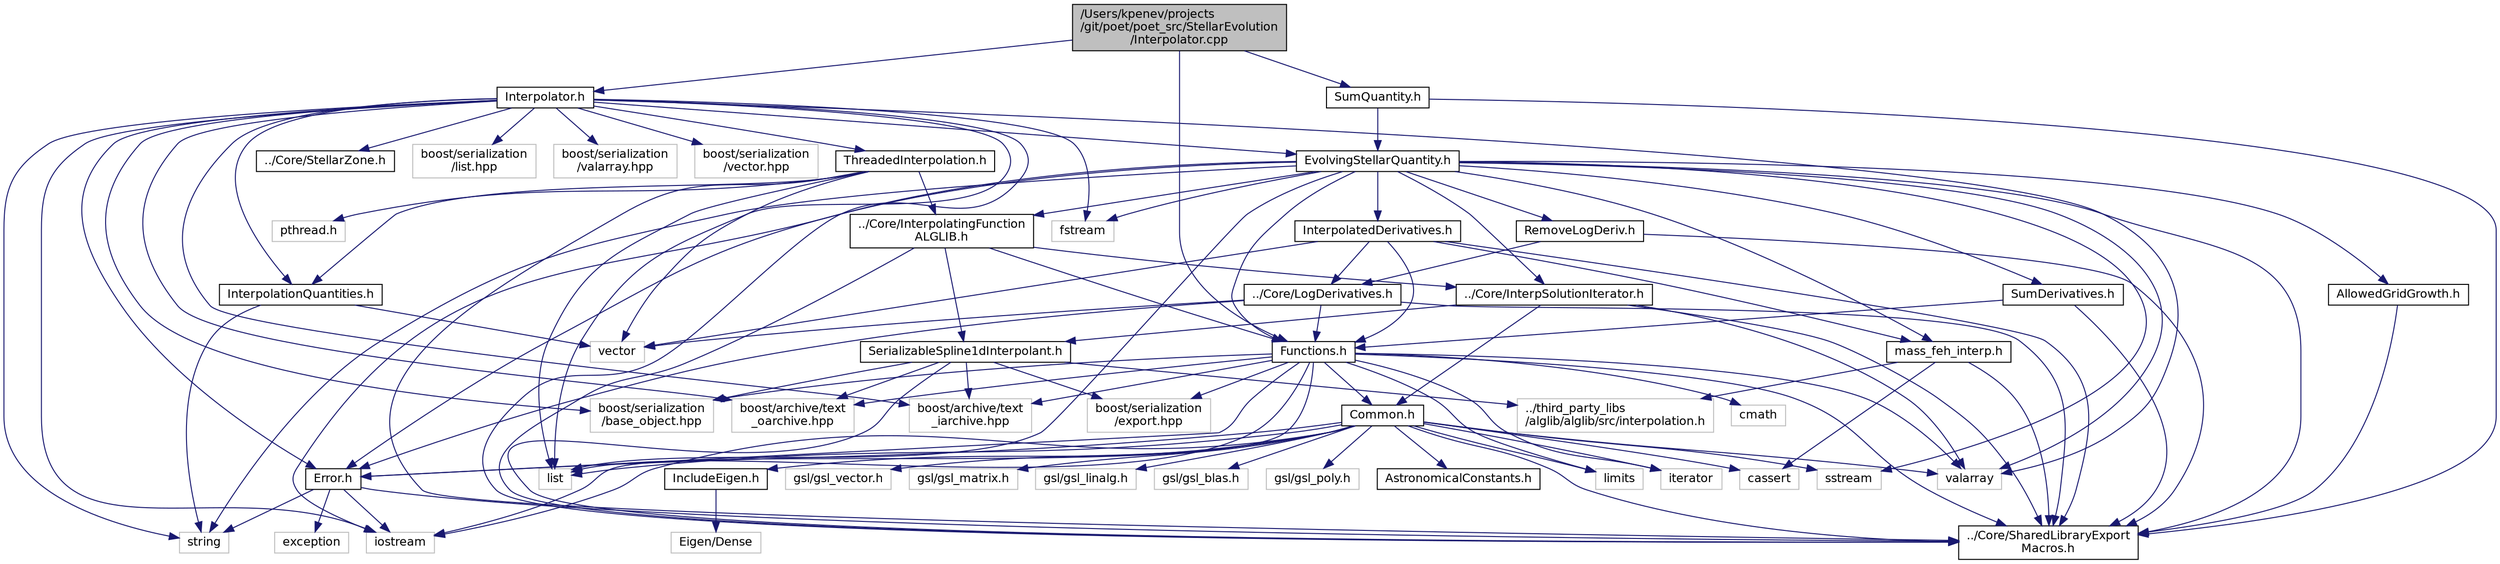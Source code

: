 digraph "/Users/kpenev/projects/git/poet/poet_src/StellarEvolution/Interpolator.cpp"
{
 // INTERACTIVE_SVG=YES
  edge [fontname="Helvetica",fontsize="12",labelfontname="Helvetica",labelfontsize="12"];
  node [fontname="Helvetica",fontsize="12",shape=record];
  Node0 [label="/Users/kpenev/projects\l/git/poet/poet_src/StellarEvolution\l/Interpolator.cpp",height=0.2,width=0.4,color="black", fillcolor="grey75", style="filled", fontcolor="black"];
  Node0 -> Node1 [color="midnightblue",fontsize="12",style="solid",fontname="Helvetica"];
  Node1 [label="Interpolator.h",height=0.2,width=0.4,color="black", fillcolor="white", style="filled",URL="$Interpolator_8h.html",tooltip="Defines the StellarEvolution class needed for interpolating among stellar evolution tracks..."];
  Node1 -> Node2 [color="midnightblue",fontsize="12",style="solid",fontname="Helvetica"];
  Node2 [label="../Core/SharedLibraryExport\lMacros.h",height=0.2,width=0.4,color="black", fillcolor="white", style="filled",URL="$SharedLibraryExportMacros_8h_source.html"];
  Node1 -> Node3 [color="midnightblue",fontsize="12",style="solid",fontname="Helvetica"];
  Node3 [label="EvolvingStellarQuantity.h",height=0.2,width=0.4,color="black", fillcolor="white", style="filled",URL="$EvolvingStellarQuantity_8h.html",tooltip="Declares a class implementing the intepolation of a single stellar quantity from stellar evolution tr..."];
  Node3 -> Node2 [color="midnightblue",fontsize="12",style="solid",fontname="Helvetica"];
  Node3 -> Node4 [color="midnightblue",fontsize="12",style="solid",fontname="Helvetica"];
  Node4 [label="AllowedGridGrowth.h",height=0.2,width=0.4,color="black", fillcolor="white", style="filled",URL="$AllowedGridGrowth_8h.html",tooltip="Declares & defines a class describing how the mass-[Fe/H] interpolation grid is allowed to grow..."];
  Node4 -> Node2 [color="midnightblue",fontsize="12",style="solid",fontname="Helvetica"];
  Node3 -> Node5 [color="midnightblue",fontsize="12",style="solid",fontname="Helvetica"];
  Node5 [label="RemoveLogDeriv.h",height=0.2,width=0.4,color="black", fillcolor="white", style="filled",URL="$RemoveLogDeriv_8h.html",tooltip="Declares a class to switch from logarithmic to linear derivative. "];
  Node5 -> Node2 [color="midnightblue",fontsize="12",style="solid",fontname="Helvetica"];
  Node5 -> Node6 [color="midnightblue",fontsize="12",style="solid",fontname="Helvetica"];
  Node6 [label="../Core/LogDerivatives.h",height=0.2,width=0.4,color="black", fillcolor="white", style="filled",URL="$LogDerivatives_8h.html",tooltip="Declares a class for differentiating functions of log(arg) w.r.t. arg. "];
  Node6 -> Node2 [color="midnightblue",fontsize="12",style="solid",fontname="Helvetica"];
  Node6 -> Node7 [color="midnightblue",fontsize="12",style="solid",fontname="Helvetica"];
  Node7 [label="Functions.h",height=0.2,width=0.4,color="black", fillcolor="white", style="filled",URL="$Functions_8h.html",tooltip="A hierarchy of classes representing functions. "];
  Node7 -> Node2 [color="midnightblue",fontsize="12",style="solid",fontname="Helvetica"];
  Node7 -> Node8 [color="midnightblue",fontsize="12",style="solid",fontname="Helvetica"];
  Node8 [label="Common.h",height=0.2,width=0.4,color="black", fillcolor="white", style="filled",URL="$Core_2Common_8h.html",tooltip="Declaration of some general purpose utilities. "];
  Node8 -> Node9 [color="midnightblue",fontsize="12",style="solid",fontname="Helvetica"];
  Node9 [label="list",height=0.2,width=0.4,color="grey75", fillcolor="white", style="filled"];
  Node8 -> Node10 [color="midnightblue",fontsize="12",style="solid",fontname="Helvetica"];
  Node10 [label="valarray",height=0.2,width=0.4,color="grey75", fillcolor="white", style="filled"];
  Node8 -> Node11 [color="midnightblue",fontsize="12",style="solid",fontname="Helvetica"];
  Node11 [label="limits",height=0.2,width=0.4,color="grey75", fillcolor="white", style="filled"];
  Node8 -> Node12 [color="midnightblue",fontsize="12",style="solid",fontname="Helvetica"];
  Node12 [label="sstream",height=0.2,width=0.4,color="grey75", fillcolor="white", style="filled"];
  Node8 -> Node13 [color="midnightblue",fontsize="12",style="solid",fontname="Helvetica"];
  Node13 [label="iostream",height=0.2,width=0.4,color="grey75", fillcolor="white", style="filled"];
  Node8 -> Node14 [color="midnightblue",fontsize="12",style="solid",fontname="Helvetica"];
  Node14 [label="iterator",height=0.2,width=0.4,color="grey75", fillcolor="white", style="filled"];
  Node8 -> Node15 [color="midnightblue",fontsize="12",style="solid",fontname="Helvetica"];
  Node15 [label="gsl/gsl_vector.h",height=0.2,width=0.4,color="grey75", fillcolor="white", style="filled"];
  Node8 -> Node16 [color="midnightblue",fontsize="12",style="solid",fontname="Helvetica"];
  Node16 [label="gsl/gsl_matrix.h",height=0.2,width=0.4,color="grey75", fillcolor="white", style="filled"];
  Node8 -> Node17 [color="midnightblue",fontsize="12",style="solid",fontname="Helvetica"];
  Node17 [label="gsl/gsl_linalg.h",height=0.2,width=0.4,color="grey75", fillcolor="white", style="filled"];
  Node8 -> Node18 [color="midnightblue",fontsize="12",style="solid",fontname="Helvetica"];
  Node18 [label="gsl/gsl_blas.h",height=0.2,width=0.4,color="grey75", fillcolor="white", style="filled"];
  Node8 -> Node19 [color="midnightblue",fontsize="12",style="solid",fontname="Helvetica"];
  Node19 [label="gsl/gsl_poly.h",height=0.2,width=0.4,color="grey75", fillcolor="white", style="filled"];
  Node8 -> Node20 [color="midnightblue",fontsize="12",style="solid",fontname="Helvetica"];
  Node20 [label="cassert",height=0.2,width=0.4,color="grey75", fillcolor="white", style="filled"];
  Node8 -> Node2 [color="midnightblue",fontsize="12",style="solid",fontname="Helvetica"];
  Node8 -> Node21 [color="midnightblue",fontsize="12",style="solid",fontname="Helvetica"];
  Node21 [label="Error.h",height=0.2,width=0.4,color="black", fillcolor="white", style="filled",URL="$Error_8h.html",tooltip="Defines the exception hierarchy used by this code. "];
  Node21 -> Node2 [color="midnightblue",fontsize="12",style="solid",fontname="Helvetica"];
  Node21 -> Node13 [color="midnightblue",fontsize="12",style="solid",fontname="Helvetica"];
  Node21 -> Node22 [color="midnightblue",fontsize="12",style="solid",fontname="Helvetica"];
  Node22 [label="exception",height=0.2,width=0.4,color="grey75", fillcolor="white", style="filled"];
  Node21 -> Node23 [color="midnightblue",fontsize="12",style="solid",fontname="Helvetica"];
  Node23 [label="string",height=0.2,width=0.4,color="grey75", fillcolor="white", style="filled"];
  Node8 -> Node24 [color="midnightblue",fontsize="12",style="solid",fontname="Helvetica"];
  Node24 [label="AstronomicalConstants.h",height=0.2,width=0.4,color="black", fillcolor="white", style="filled",URL="$AstronomicalConstants_8h.html",tooltip="Defines various astronomical constants. "];
  Node8 -> Node25 [color="midnightblue",fontsize="12",style="solid",fontname="Helvetica"];
  Node25 [label="IncludeEigen.h",height=0.2,width=0.4,color="black", fillcolor="white", style="filled",URL="$IncludeEigen_8h_source.html"];
  Node25 -> Node26 [color="midnightblue",fontsize="12",style="solid",fontname="Helvetica"];
  Node26 [label="Eigen/Dense",height=0.2,width=0.4,color="grey75", fillcolor="white", style="filled"];
  Node7 -> Node21 [color="midnightblue",fontsize="12",style="solid",fontname="Helvetica"];
  Node7 -> Node27 [color="midnightblue",fontsize="12",style="solid",fontname="Helvetica"];
  Node27 [label="cmath",height=0.2,width=0.4,color="grey75", fillcolor="white", style="filled"];
  Node7 -> Node11 [color="midnightblue",fontsize="12",style="solid",fontname="Helvetica"];
  Node7 -> Node10 [color="midnightblue",fontsize="12",style="solid",fontname="Helvetica"];
  Node7 -> Node9 [color="midnightblue",fontsize="12",style="solid",fontname="Helvetica"];
  Node7 -> Node14 [color="midnightblue",fontsize="12",style="solid",fontname="Helvetica"];
  Node7 -> Node13 [color="midnightblue",fontsize="12",style="solid",fontname="Helvetica"];
  Node7 -> Node28 [color="midnightblue",fontsize="12",style="solid",fontname="Helvetica"];
  Node28 [label="boost/serialization\l/base_object.hpp",height=0.2,width=0.4,color="grey75", fillcolor="white", style="filled"];
  Node7 -> Node29 [color="midnightblue",fontsize="12",style="solid",fontname="Helvetica"];
  Node29 [label="boost/archive/text\l_oarchive.hpp",height=0.2,width=0.4,color="grey75", fillcolor="white", style="filled"];
  Node7 -> Node30 [color="midnightblue",fontsize="12",style="solid",fontname="Helvetica"];
  Node30 [label="boost/archive/text\l_iarchive.hpp",height=0.2,width=0.4,color="grey75", fillcolor="white", style="filled"];
  Node7 -> Node31 [color="midnightblue",fontsize="12",style="solid",fontname="Helvetica"];
  Node31 [label="boost/serialization\l/export.hpp",height=0.2,width=0.4,color="grey75", fillcolor="white", style="filled"];
  Node6 -> Node21 [color="midnightblue",fontsize="12",style="solid",fontname="Helvetica"];
  Node6 -> Node32 [color="midnightblue",fontsize="12",style="solid",fontname="Helvetica"];
  Node32 [label="vector",height=0.2,width=0.4,color="grey75", fillcolor="white", style="filled"];
  Node3 -> Node33 [color="midnightblue",fontsize="12",style="solid",fontname="Helvetica"];
  Node33 [label="SumDerivatives.h",height=0.2,width=0.4,color="black", fillcolor="white", style="filled",URL="$SumDerivatives_8h.html",tooltip="Declares & defines a class for the derivative of a quantity which is the sum of two other quantities..."];
  Node33 -> Node2 [color="midnightblue",fontsize="12",style="solid",fontname="Helvetica"];
  Node33 -> Node7 [color="midnightblue",fontsize="12",style="solid",fontname="Helvetica"];
  Node3 -> Node34 [color="midnightblue",fontsize="12",style="solid",fontname="Helvetica"];
  Node34 [label="InterpolatedDerivatives.h",height=0.2,width=0.4,color="black", fillcolor="white", style="filled",URL="$InterpolatedDerivatives_8h_source.html"];
  Node34 -> Node2 [color="midnightblue",fontsize="12",style="solid",fontname="Helvetica"];
  Node34 -> Node35 [color="midnightblue",fontsize="12",style="solid",fontname="Helvetica"];
  Node35 [label="mass_feh_interp.h",height=0.2,width=0.4,color="black", fillcolor="white", style="filled",URL="$mass__feh__interp_8h.html",tooltip="Define a single function performing mass-[Fe/H] interpolations. "];
  Node35 -> Node2 [color="midnightblue",fontsize="12",style="solid",fontname="Helvetica"];
  Node35 -> Node36 [color="midnightblue",fontsize="12",style="solid",fontname="Helvetica"];
  Node36 [label="../third_party_libs\l/alglib/alglib/src/interpolation.h",height=0.2,width=0.4,color="grey75", fillcolor="white", style="filled"];
  Node35 -> Node20 [color="midnightblue",fontsize="12",style="solid",fontname="Helvetica"];
  Node34 -> Node6 [color="midnightblue",fontsize="12",style="solid",fontname="Helvetica"];
  Node34 -> Node7 [color="midnightblue",fontsize="12",style="solid",fontname="Helvetica"];
  Node34 -> Node32 [color="midnightblue",fontsize="12",style="solid",fontname="Helvetica"];
  Node3 -> Node35 [color="midnightblue",fontsize="12",style="solid",fontname="Helvetica"];
  Node3 -> Node7 [color="midnightblue",fontsize="12",style="solid",fontname="Helvetica"];
  Node3 -> Node37 [color="midnightblue",fontsize="12",style="solid",fontname="Helvetica"];
  Node37 [label="../Core/InterpSolutionIterator.h",height=0.2,width=0.4,color="black", fillcolor="white", style="filled",URL="$InterpSolutionIterator_8h_source.html"];
  Node37 -> Node2 [color="midnightblue",fontsize="12",style="solid",fontname="Helvetica"];
  Node37 -> Node38 [color="midnightblue",fontsize="12",style="solid",fontname="Helvetica"];
  Node38 [label="SerializableSpline1dInterpolant.h",height=0.2,width=0.4,color="black", fillcolor="white", style="filled",URL="$SerializableSpline1dInterpolant_8h_source.html"];
  Node38 -> Node2 [color="midnightblue",fontsize="12",style="solid",fontname="Helvetica"];
  Node38 -> Node36 [color="midnightblue",fontsize="12",style="solid",fontname="Helvetica"];
  Node38 -> Node28 [color="midnightblue",fontsize="12",style="solid",fontname="Helvetica"];
  Node38 -> Node29 [color="midnightblue",fontsize="12",style="solid",fontname="Helvetica"];
  Node38 -> Node30 [color="midnightblue",fontsize="12",style="solid",fontname="Helvetica"];
  Node38 -> Node31 [color="midnightblue",fontsize="12",style="solid",fontname="Helvetica"];
  Node37 -> Node8 [color="midnightblue",fontsize="12",style="solid",fontname="Helvetica"];
  Node37 -> Node10 [color="midnightblue",fontsize="12",style="solid",fontname="Helvetica"];
  Node3 -> Node39 [color="midnightblue",fontsize="12",style="solid",fontname="Helvetica"];
  Node39 [label="../Core/InterpolatingFunction\lALGLIB.h",height=0.2,width=0.4,color="black", fillcolor="white", style="filled",URL="$InterpolatingFunctionALGLIB_8h_source.html"];
  Node39 -> Node2 [color="midnightblue",fontsize="12",style="solid",fontname="Helvetica"];
  Node39 -> Node7 [color="midnightblue",fontsize="12",style="solid",fontname="Helvetica"];
  Node39 -> Node38 [color="midnightblue",fontsize="12",style="solid",fontname="Helvetica"];
  Node39 -> Node37 [color="midnightblue",fontsize="12",style="solid",fontname="Helvetica"];
  Node3 -> Node21 [color="midnightblue",fontsize="12",style="solid",fontname="Helvetica"];
  Node3 -> Node10 [color="midnightblue",fontsize="12",style="solid",fontname="Helvetica"];
  Node3 -> Node9 [color="midnightblue",fontsize="12",style="solid",fontname="Helvetica"];
  Node3 -> Node23 [color="midnightblue",fontsize="12",style="solid",fontname="Helvetica"];
  Node3 -> Node13 [color="midnightblue",fontsize="12",style="solid",fontname="Helvetica"];
  Node3 -> Node40 [color="midnightblue",fontsize="12",style="solid",fontname="Helvetica"];
  Node40 [label="fstream",height=0.2,width=0.4,color="grey75", fillcolor="white", style="filled"];
  Node3 -> Node12 [color="midnightblue",fontsize="12",style="solid",fontname="Helvetica"];
  Node1 -> Node41 [color="midnightblue",fontsize="12",style="solid",fontname="Helvetica"];
  Node41 [label="InterpolationQuantities.h",height=0.2,width=0.4,color="black", fillcolor="white", style="filled",URL="$InterpolationQuantities_8h.html",tooltip="Defines constant to serve as identifier of the various quantities handled by the stellar evolution in..."];
  Node41 -> Node32 [color="midnightblue",fontsize="12",style="solid",fontname="Helvetica"];
  Node41 -> Node23 [color="midnightblue",fontsize="12",style="solid",fontname="Helvetica"];
  Node1 -> Node42 [color="midnightblue",fontsize="12",style="solid",fontname="Helvetica"];
  Node42 [label="ThreadedInterpolation.h",height=0.2,width=0.4,color="black", fillcolor="white", style="filled",URL="$ThreadedInterpolation_8h.html",tooltip="Declaration of a class that handles multithreaded stellar evolution interpolation. "];
  Node42 -> Node2 [color="midnightblue",fontsize="12",style="solid",fontname="Helvetica"];
  Node42 -> Node41 [color="midnightblue",fontsize="12",style="solid",fontname="Helvetica"];
  Node42 -> Node39 [color="midnightblue",fontsize="12",style="solid",fontname="Helvetica"];
  Node42 -> Node43 [color="midnightblue",fontsize="12",style="solid",fontname="Helvetica"];
  Node43 [label="pthread.h",height=0.2,width=0.4,color="grey75", fillcolor="white", style="filled"];
  Node42 -> Node32 [color="midnightblue",fontsize="12",style="solid",fontname="Helvetica"];
  Node42 -> Node9 [color="midnightblue",fontsize="12",style="solid",fontname="Helvetica"];
  Node1 -> Node44 [color="midnightblue",fontsize="12",style="solid",fontname="Helvetica"];
  Node44 [label="../Core/StellarZone.h",height=0.2,width=0.4,color="black", fillcolor="white", style="filled",URL="$StellarZone_8h.html",tooltip="Defines tags for the stellar zone. "];
  Node1 -> Node21 [color="midnightblue",fontsize="12",style="solid",fontname="Helvetica"];
  Node1 -> Node10 [color="midnightblue",fontsize="12",style="solid",fontname="Helvetica"];
  Node1 -> Node9 [color="midnightblue",fontsize="12",style="solid",fontname="Helvetica"];
  Node1 -> Node23 [color="midnightblue",fontsize="12",style="solid",fontname="Helvetica"];
  Node1 -> Node13 [color="midnightblue",fontsize="12",style="solid",fontname="Helvetica"];
  Node1 -> Node40 [color="midnightblue",fontsize="12",style="solid",fontname="Helvetica"];
  Node1 -> Node29 [color="midnightblue",fontsize="12",style="solid",fontname="Helvetica"];
  Node1 -> Node30 [color="midnightblue",fontsize="12",style="solid",fontname="Helvetica"];
  Node1 -> Node28 [color="midnightblue",fontsize="12",style="solid",fontname="Helvetica"];
  Node1 -> Node45 [color="midnightblue",fontsize="12",style="solid",fontname="Helvetica"];
  Node45 [label="boost/serialization\l/list.hpp",height=0.2,width=0.4,color="grey75", fillcolor="white", style="filled"];
  Node1 -> Node46 [color="midnightblue",fontsize="12",style="solid",fontname="Helvetica"];
  Node46 [label="boost/serialization\l/valarray.hpp",height=0.2,width=0.4,color="grey75", fillcolor="white", style="filled"];
  Node1 -> Node47 [color="midnightblue",fontsize="12",style="solid",fontname="Helvetica"];
  Node47 [label="boost/serialization\l/vector.hpp",height=0.2,width=0.4,color="grey75", fillcolor="white", style="filled"];
  Node0 -> Node48 [color="midnightblue",fontsize="12",style="solid",fontname="Helvetica"];
  Node48 [label="SumQuantity.h",height=0.2,width=0.4,color="black", fillcolor="white", style="filled",URL="$SumQuantity_8h.html",tooltip="Declare a class for a stellar evolution quantity which is the sum of two other quantities. "];
  Node48 -> Node2 [color="midnightblue",fontsize="12",style="solid",fontname="Helvetica"];
  Node48 -> Node3 [color="midnightblue",fontsize="12",style="solid",fontname="Helvetica"];
  Node0 -> Node7 [color="midnightblue",fontsize="12",style="solid",fontname="Helvetica"];
}
